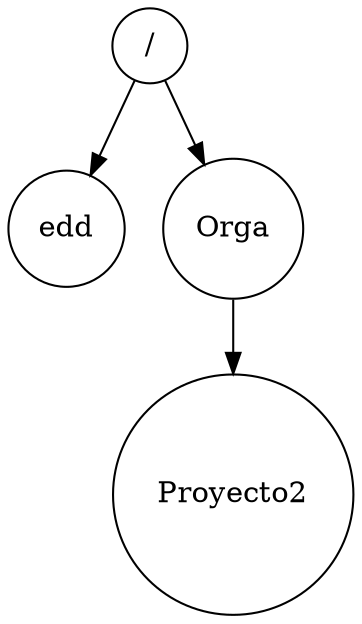digraph guia{ 
 node[shape=circle]; 
nodo10[label="/" ]; 
nodo20[label="edd" ]; 
nodo30[label="Orga" ]; 
nodo40[label="Proyecto2" ]; 
nodo10-> nodo20; 
nodo10-> nodo30; 
nodo30-> nodo40; 
overlap=false 
 } 
